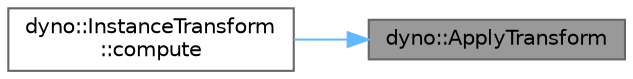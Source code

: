 digraph "dyno::ApplyTransform"
{
 // LATEX_PDF_SIZE
  bgcolor="transparent";
  edge [fontname=Helvetica,fontsize=10,labelfontname=Helvetica,labelfontsize=10];
  node [fontname=Helvetica,fontsize=10,shape=box,height=0.2,width=0.4];
  rankdir="RL";
  Node1 [id="Node000001",label="dyno::ApplyTransform",height=0.2,width=0.4,color="gray40", fillcolor="grey60", style="filled", fontcolor="black",tooltip=" "];
  Node1 -> Node2 [id="edge1_Node000001_Node000002",dir="back",color="steelblue1",style="solid",tooltip=" "];
  Node2 [id="Node000002",label="dyno::InstanceTransform\l::compute",height=0.2,width=0.4,color="grey40", fillcolor="white", style="filled",URL="$classdyno_1_1_instance_transform.html#aa6469d0553b5f382cce84d3f3bf8bdff",tooltip=" "];
}

